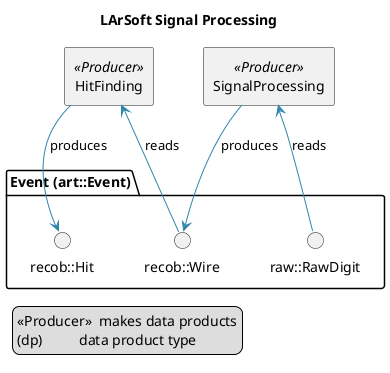 @startuml SignalProcessing
skinparam shadowing false
skinparam defaultFontName Arial
skinparam ArrowColor #2E86AB
title LArSoft Signal Processing

skinparam componentStyle rectangle
skinparam stereotype {
  CBackgroundColor<<Producer>> #DFF5E1
  CBackgroundColor<<Filter>>   #FFEBD6
  CBackgroundColor<<Analyzer>> #E7E9FF
}
skinparam rectangle {
  BorderColor #888
  RoundCorner 8
}

legend left
  <<Producer>>  makes data products
  (dp)          data product type
endlegend

package "Event (art::Event)" {
  () "raw::RawDigit" as RawDigit
  () "recob::Wire"   as Wire
  () "recob::Hit"    as Hit
}

component "SignalProcessing" <<Producer>> as SigProc
component "HitFinding"      <<Producer>> as HitFinder

RawDigit -up-> SigProc : reads
SigProc   -down-> Wire : produces

Wire      -up-> HitFinder : reads
HitFinder -down-> Hit : produces

@enduml
